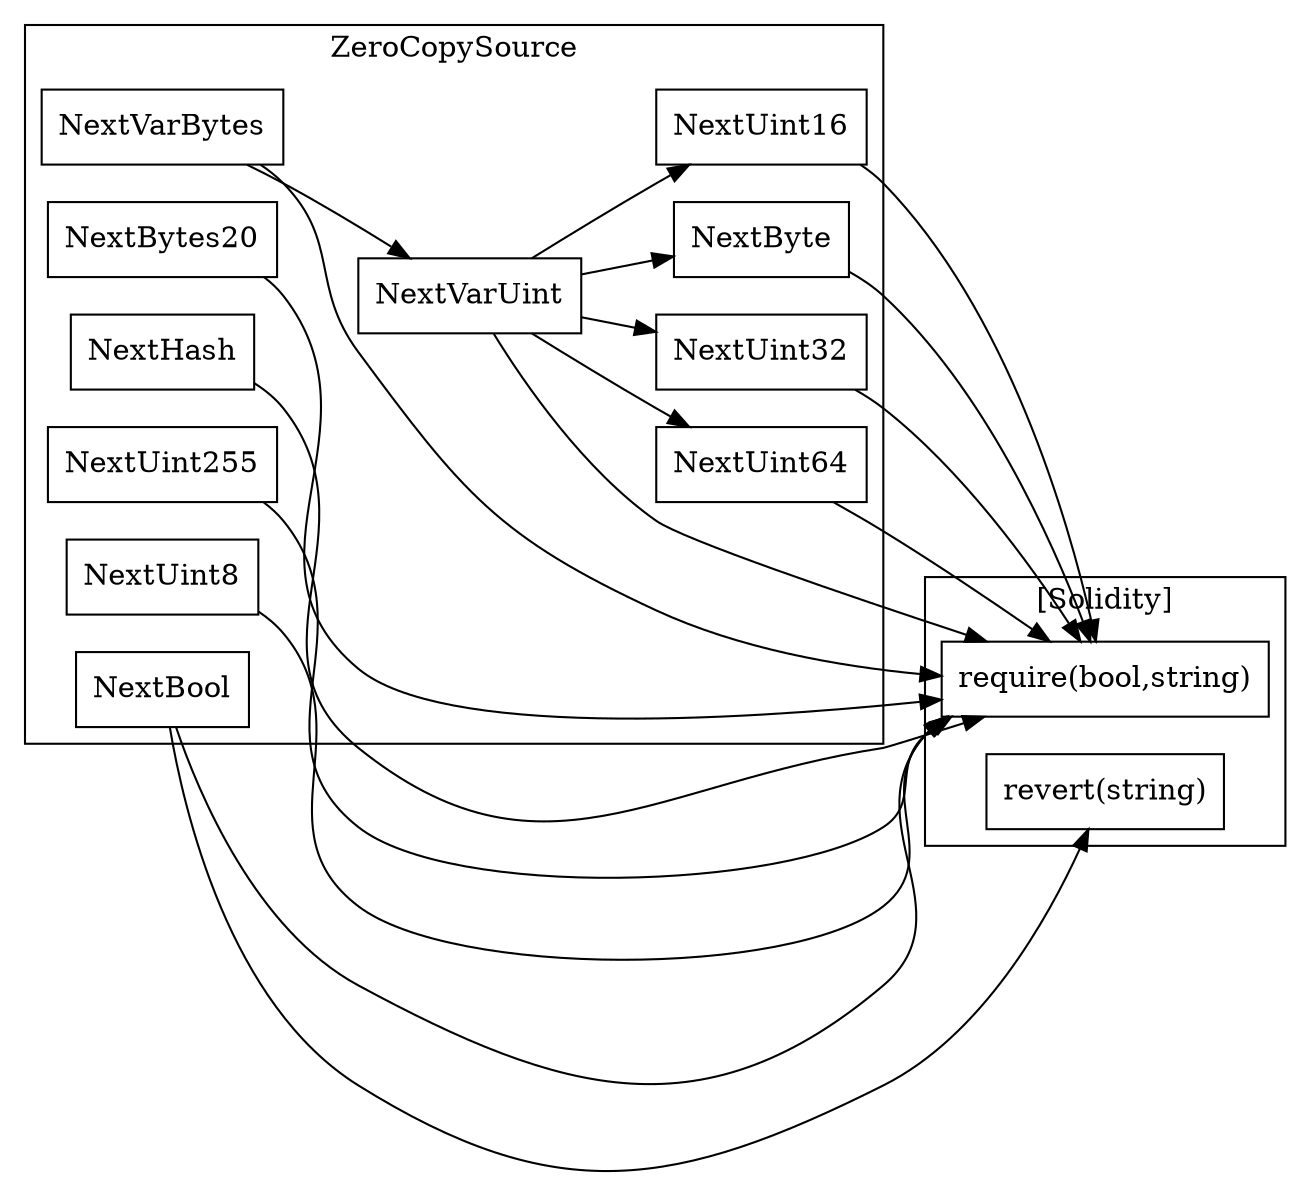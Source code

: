 strict digraph {
rankdir="LR"
node [shape=box]
subgraph cluster_1321_ZeroCopySource {
label = "ZeroCopySource"
"1321_NextUint64" [label="NextUint64"]
"1321_NextUint8" [label="NextUint8"]
"1321_NextVarBytes" [label="NextVarBytes"]
"1321_NextVarUint" [label="NextVarUint"]
"1321_NextUint32" [label="NextUint32"]
"1321_NextBytes20" [label="NextBytes20"]
"1321_NextByte" [label="NextByte"]
"1321_NextUint16" [label="NextUint16"]
"1321_NextHash" [label="NextHash"]
"1321_NextBool" [label="NextBool"]
"1321_NextUint255" [label="NextUint255"]
"1321_NextVarUint" -> "1321_NextUint64"
"1321_NextVarUint" -> "1321_NextUint16"
"1321_NextVarUint" -> "1321_NextUint32"
"1321_NextVarUint" -> "1321_NextByte"
"1321_NextVarBytes" -> "1321_NextVarUint"
}subgraph cluster_solidity {
label = "[Solidity]"
"require(bool,string)" 
"revert(string)" 
"1321_NextBool" -> "revert(string)"
"1321_NextHash" -> "require(bool,string)"
"1321_NextVarUint" -> "require(bool,string)"
"1321_NextBytes20" -> "require(bool,string)"
"1321_NextByte" -> "require(bool,string)"
"1321_NextUint8" -> "require(bool,string)"
"1321_NextVarBytes" -> "require(bool,string)"
"1321_NextUint255" -> "require(bool,string)"
"1321_NextUint64" -> "require(bool,string)"
"1321_NextBool" -> "require(bool,string)"
"1321_NextUint32" -> "require(bool,string)"
"1321_NextUint16" -> "require(bool,string)"
}
}